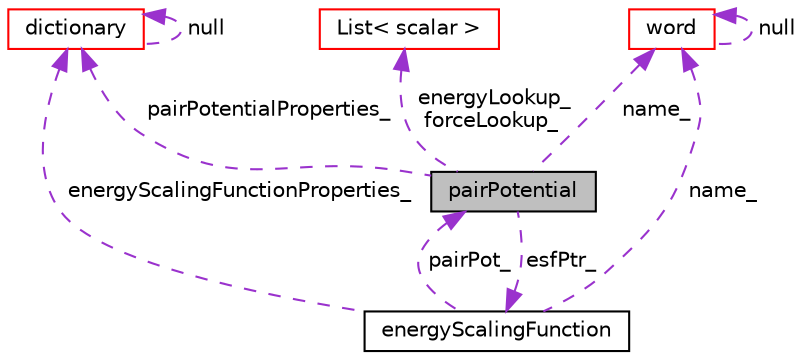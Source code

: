 digraph "pairPotential"
{
  bgcolor="transparent";
  edge [fontname="Helvetica",fontsize="10",labelfontname="Helvetica",labelfontsize="10"];
  node [fontname="Helvetica",fontsize="10",shape=record];
  Node1 [label="pairPotential",height=0.2,width=0.4,color="black", fillcolor="grey75", style="filled", fontcolor="black"];
  Node2 -> Node1 [dir="back",color="darkorchid3",fontsize="10",style="dashed",label=" energyLookup_\nforceLookup_" ,fontname="Helvetica"];
  Node2 [label="List\< scalar \>",height=0.2,width=0.4,color="red",URL="$a01397.html"];
  Node3 -> Node1 [dir="back",color="darkorchid3",fontsize="10",style="dashed",label=" pairPotentialProperties_" ,fontname="Helvetica"];
  Node3 [label="dictionary",height=0.2,width=0.4,color="red",URL="$a00532.html",tooltip="A list of keyword definitions, which are a keyword followed by any number of values (e..."];
  Node3 -> Node3 [dir="back",color="darkorchid3",fontsize="10",style="dashed",label=" null" ,fontname="Helvetica"];
  Node4 -> Node1 [dir="back",color="darkorchid3",fontsize="10",style="dashed",label=" esfPtr_" ,fontname="Helvetica"];
  Node4 [label="energyScalingFunction",height=0.2,width=0.4,color="black",URL="$a00647.html"];
  Node1 -> Node4 [dir="back",color="darkorchid3",fontsize="10",style="dashed",label=" pairPot_" ,fontname="Helvetica"];
  Node3 -> Node4 [dir="back",color="darkorchid3",fontsize="10",style="dashed",label=" energyScalingFunctionProperties_" ,fontname="Helvetica"];
  Node5 -> Node4 [dir="back",color="darkorchid3",fontsize="10",style="dashed",label=" name_" ,fontname="Helvetica"];
  Node5 [label="word",height=0.2,width=0.4,color="red",URL="$a02987.html",tooltip="A class for handling words, derived from string. "];
  Node5 -> Node5 [dir="back",color="darkorchid3",fontsize="10",style="dashed",label=" null" ,fontname="Helvetica"];
  Node5 -> Node1 [dir="back",color="darkorchid3",fontsize="10",style="dashed",label=" name_" ,fontname="Helvetica"];
}

